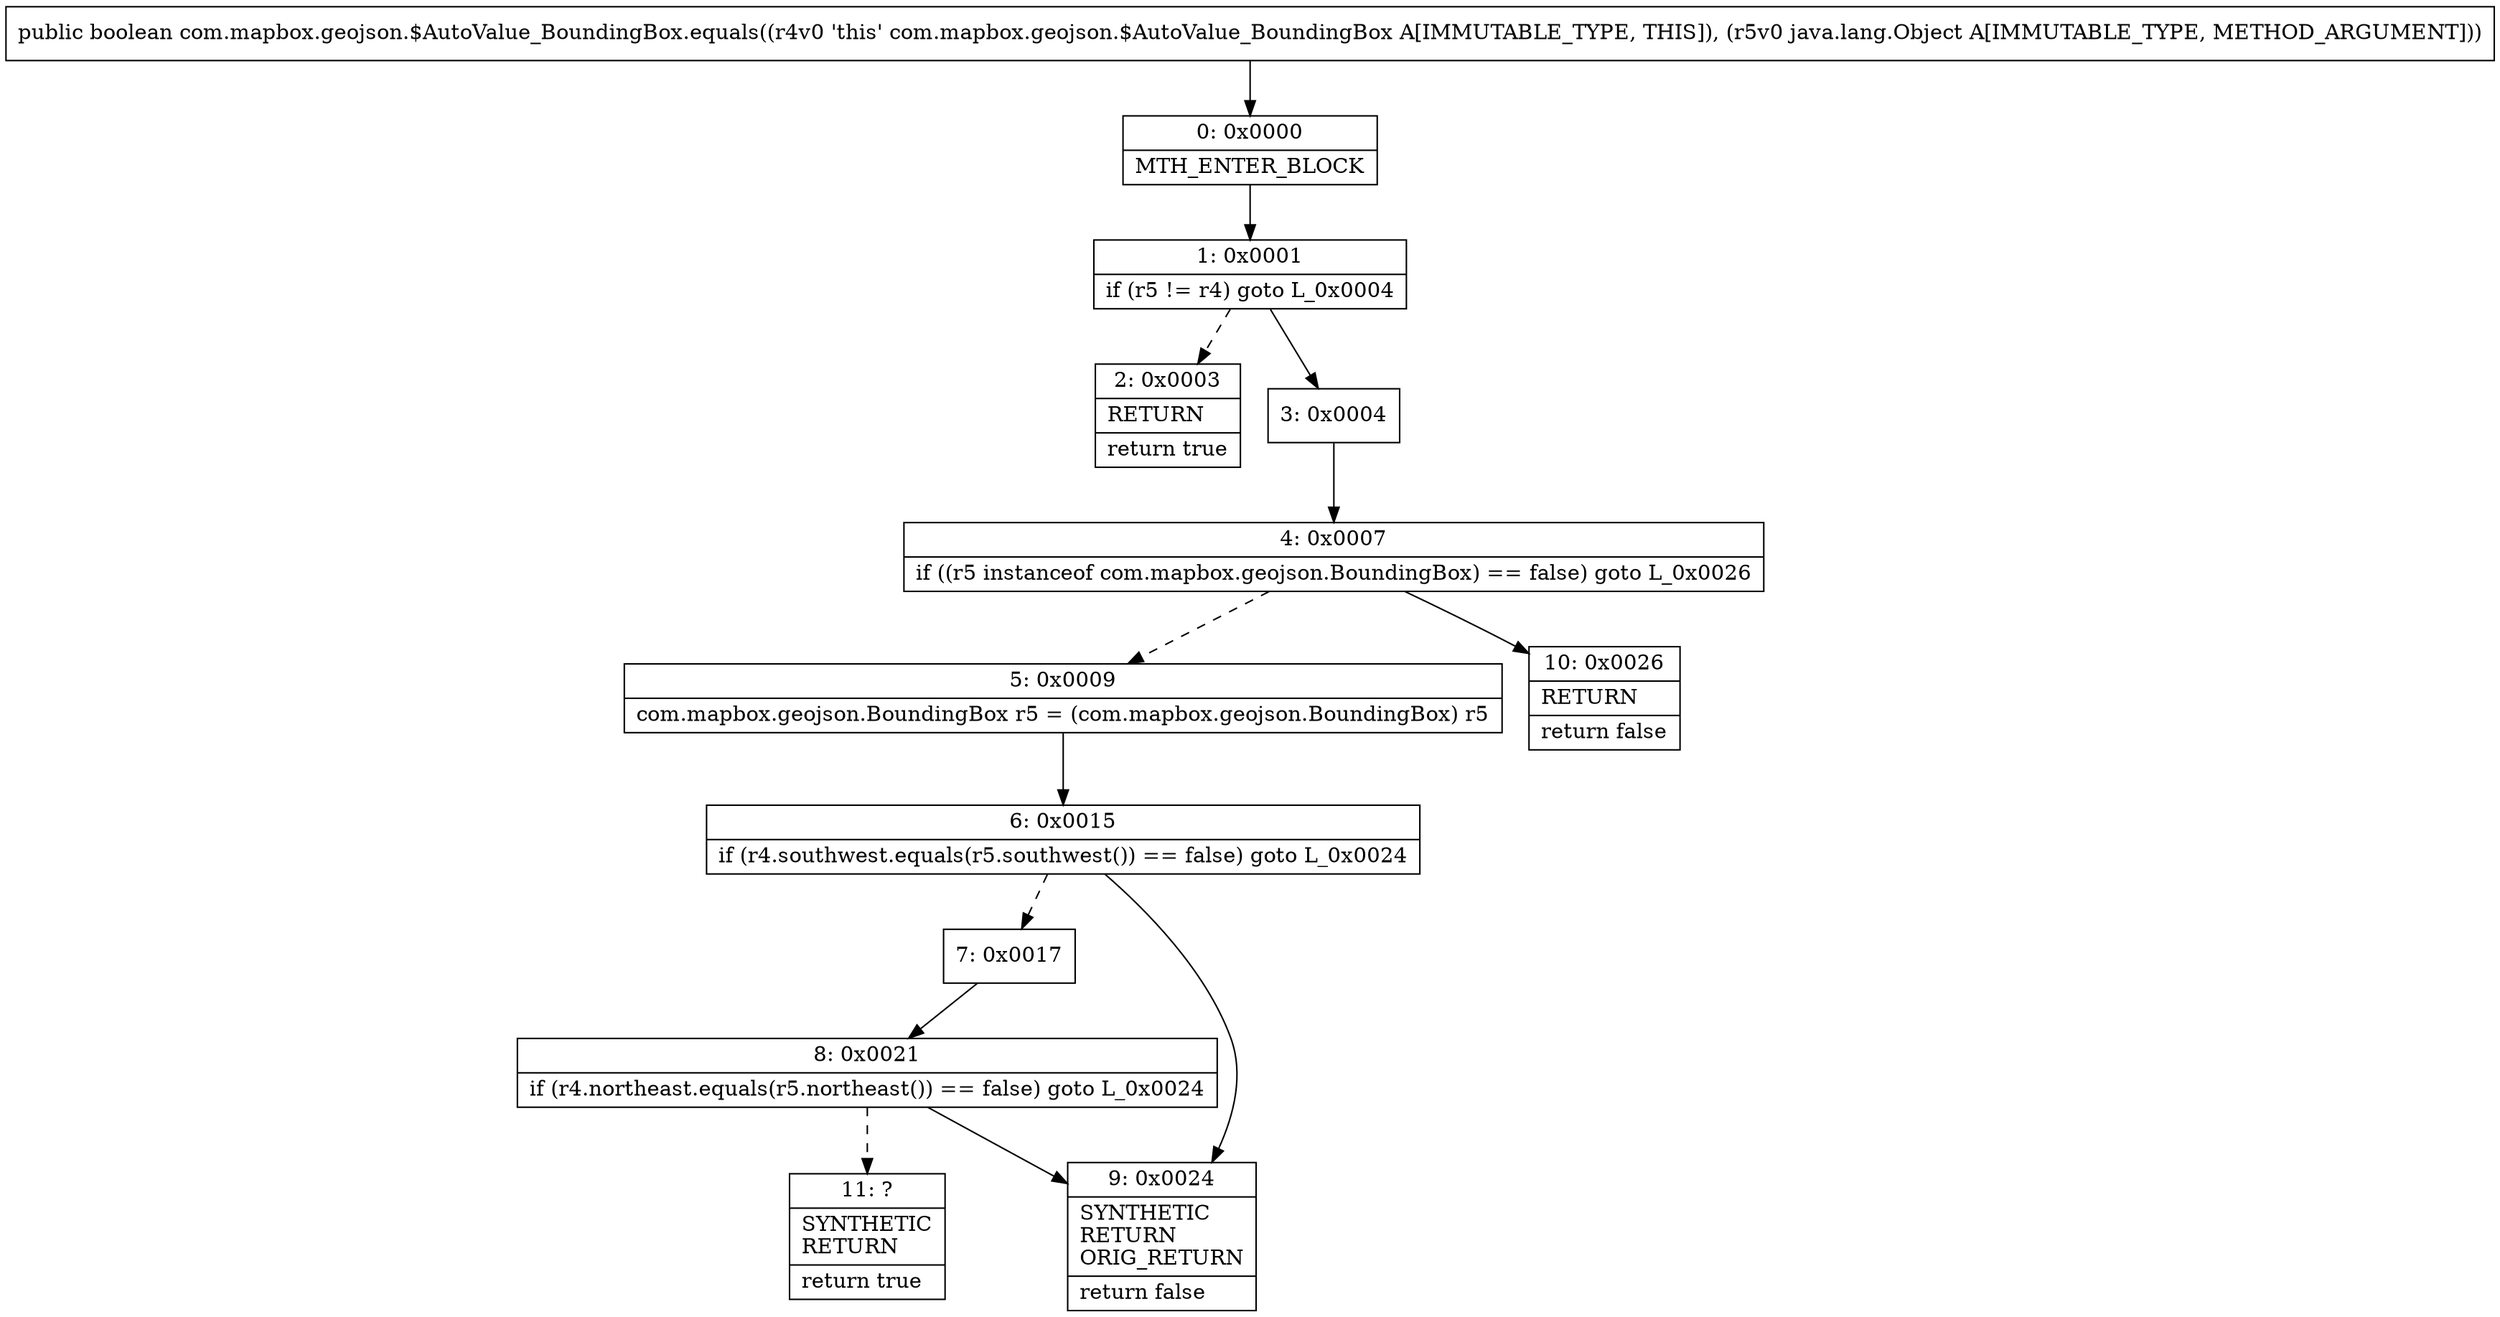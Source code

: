 digraph "CFG forcom.mapbox.geojson.$AutoValue_BoundingBox.equals(Ljava\/lang\/Object;)Z" {
Node_0 [shape=record,label="{0\:\ 0x0000|MTH_ENTER_BLOCK\l}"];
Node_1 [shape=record,label="{1\:\ 0x0001|if (r5 != r4) goto L_0x0004\l}"];
Node_2 [shape=record,label="{2\:\ 0x0003|RETURN\l|return true\l}"];
Node_3 [shape=record,label="{3\:\ 0x0004}"];
Node_4 [shape=record,label="{4\:\ 0x0007|if ((r5 instanceof com.mapbox.geojson.BoundingBox) == false) goto L_0x0026\l}"];
Node_5 [shape=record,label="{5\:\ 0x0009|com.mapbox.geojson.BoundingBox r5 = (com.mapbox.geojson.BoundingBox) r5\l}"];
Node_6 [shape=record,label="{6\:\ 0x0015|if (r4.southwest.equals(r5.southwest()) == false) goto L_0x0024\l}"];
Node_7 [shape=record,label="{7\:\ 0x0017}"];
Node_8 [shape=record,label="{8\:\ 0x0021|if (r4.northeast.equals(r5.northeast()) == false) goto L_0x0024\l}"];
Node_9 [shape=record,label="{9\:\ 0x0024|SYNTHETIC\lRETURN\lORIG_RETURN\l|return false\l}"];
Node_10 [shape=record,label="{10\:\ 0x0026|RETURN\l|return false\l}"];
Node_11 [shape=record,label="{11\:\ ?|SYNTHETIC\lRETURN\l|return true\l}"];
MethodNode[shape=record,label="{public boolean com.mapbox.geojson.$AutoValue_BoundingBox.equals((r4v0 'this' com.mapbox.geojson.$AutoValue_BoundingBox A[IMMUTABLE_TYPE, THIS]), (r5v0 java.lang.Object A[IMMUTABLE_TYPE, METHOD_ARGUMENT])) }"];
MethodNode -> Node_0;
Node_0 -> Node_1;
Node_1 -> Node_2[style=dashed];
Node_1 -> Node_3;
Node_3 -> Node_4;
Node_4 -> Node_5[style=dashed];
Node_4 -> Node_10;
Node_5 -> Node_6;
Node_6 -> Node_7[style=dashed];
Node_6 -> Node_9;
Node_7 -> Node_8;
Node_8 -> Node_9;
Node_8 -> Node_11[style=dashed];
}

